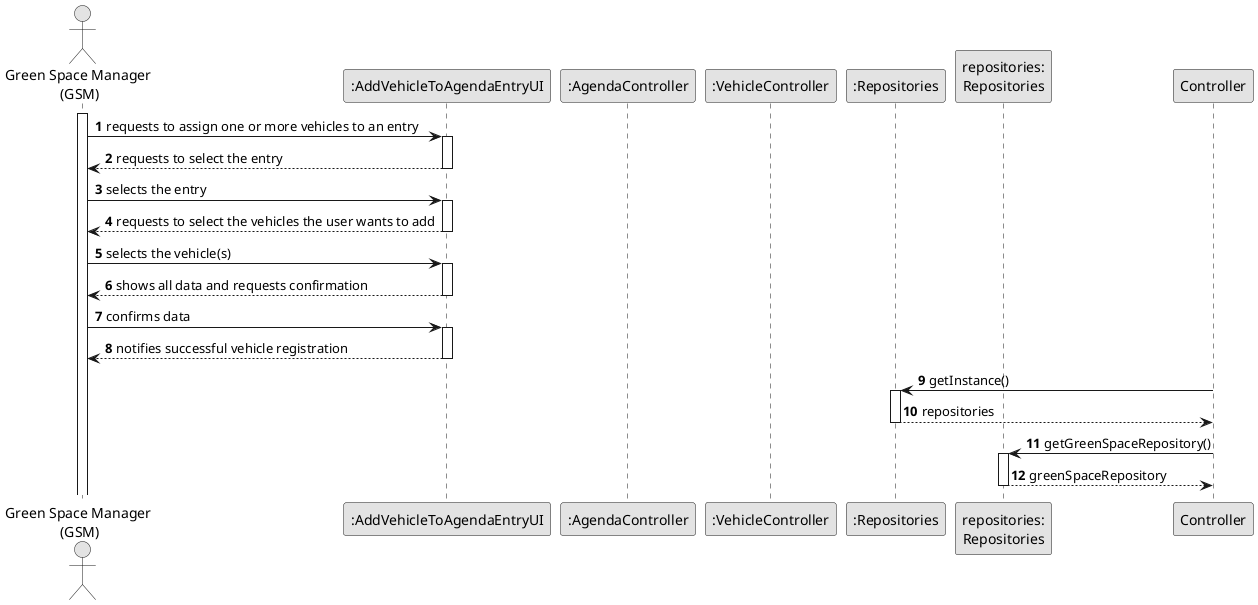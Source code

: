 @startuml
skinparam monochrome true
skinparam packageStyle rectangle
skinparam shadowing false

autonumber

'hide footbox
actor "Green Space Manager \n(GSM)" as GSM
participant ":AddVehicleToAgendaEntryUI" as UI
participant ":AgendaController" as agendaController
participant ":VehicleController" as vehicleController
participant ":Repositories" as RepositorySingleton
participant "repositories:\nRepositories" as PLAT

activate GSM

GSM -> UI : requests to assign one or more vehicles to an entry
activate UI
UI --> GSM : requests to select the entry
deactivate UI
GSM -> UI : selects the entry
activate UI
    UI --> GSM : requests to select the vehicles the user wants to add
deactivate UI
    GSM -> UI : selects the vehicle(s)
   activate UI
       UI --> GSM : shows all data and requests confirmation
       deactivate UI
   deactivate UI
       GSM -> UI : confirms data
       activate UI
       UI --> GSM: notifies successful vehicle registration
   deactivate UI
Controller -> RepositorySingleton : getInstance()
                                        activate RepositorySingleton

                                            RepositorySingleton --> Controller: repositories
                                        deactivate RepositorySingleton

                                        Controller -> PLAT : getGreenSpaceRepository()
                                        activate PLAT

                                            PLAT --> Controller : greenSpaceRepository
                                        deactivate PLAT

@enduml
